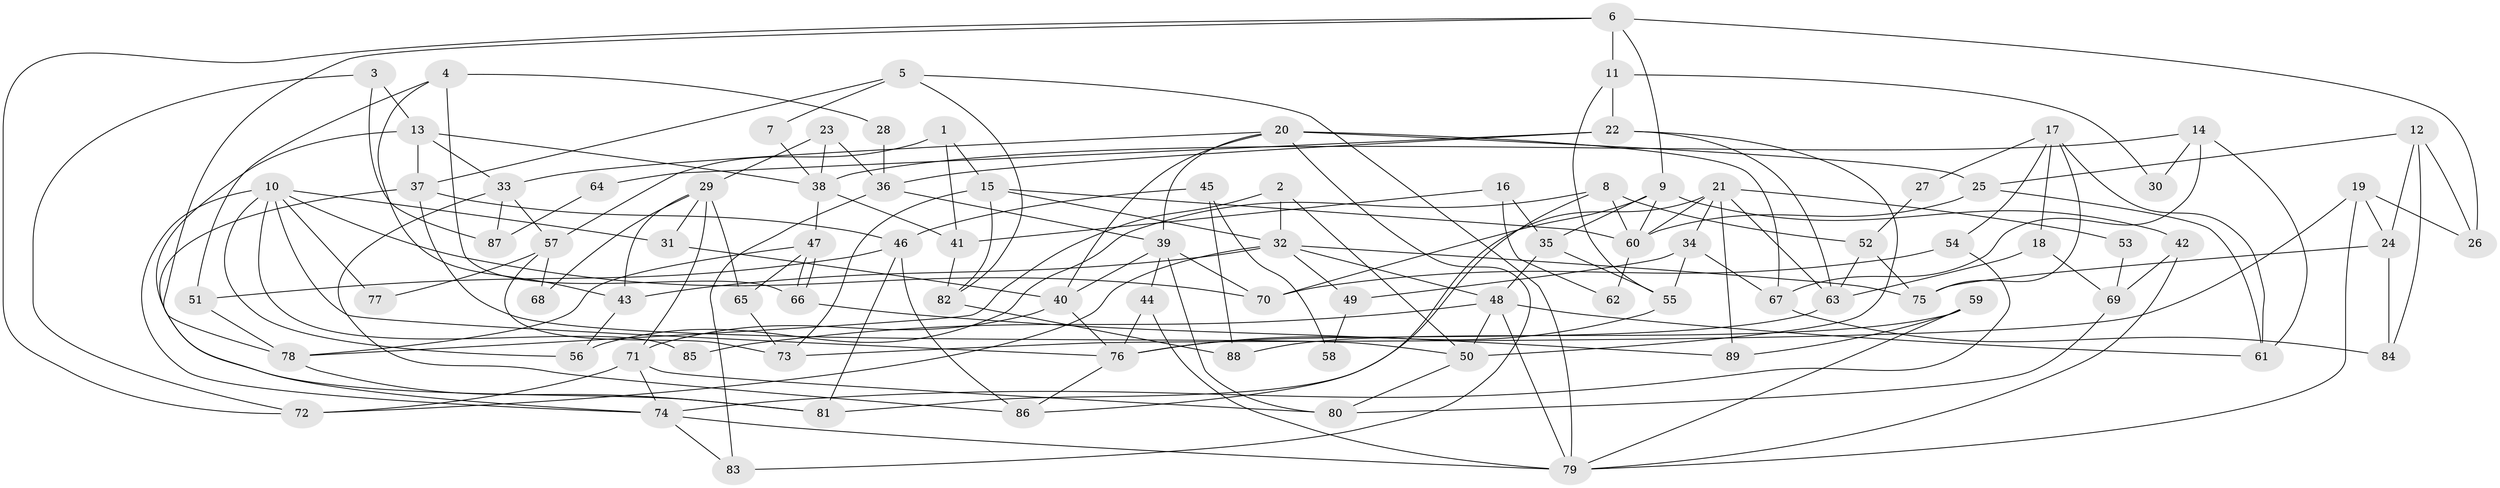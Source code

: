 // coarse degree distribution, {6: 0.20967741935483872, 3: 0.22580645161290322, 5: 0.11290322580645161, 2: 0.0967741935483871, 4: 0.1774193548387097, 7: 0.03225806451612903, 9: 0.04838709677419355, 8: 0.0967741935483871}
// Generated by graph-tools (version 1.1) at 2025/52/02/27/25 19:52:08]
// undirected, 89 vertices, 178 edges
graph export_dot {
graph [start="1"]
  node [color=gray90,style=filled];
  1;
  2;
  3;
  4;
  5;
  6;
  7;
  8;
  9;
  10;
  11;
  12;
  13;
  14;
  15;
  16;
  17;
  18;
  19;
  20;
  21;
  22;
  23;
  24;
  25;
  26;
  27;
  28;
  29;
  30;
  31;
  32;
  33;
  34;
  35;
  36;
  37;
  38;
  39;
  40;
  41;
  42;
  43;
  44;
  45;
  46;
  47;
  48;
  49;
  50;
  51;
  52;
  53;
  54;
  55;
  56;
  57;
  58;
  59;
  60;
  61;
  62;
  63;
  64;
  65;
  66;
  67;
  68;
  69;
  70;
  71;
  72;
  73;
  74;
  75;
  76;
  77;
  78;
  79;
  80;
  81;
  82;
  83;
  84;
  85;
  86;
  87;
  88;
  89;
  1 -- 57;
  1 -- 15;
  1 -- 41;
  2 -- 32;
  2 -- 50;
  2 -- 78;
  3 -- 72;
  3 -- 13;
  3 -- 87;
  4 -- 51;
  4 -- 43;
  4 -- 28;
  4 -- 66;
  5 -- 79;
  5 -- 37;
  5 -- 7;
  5 -- 82;
  6 -- 78;
  6 -- 9;
  6 -- 11;
  6 -- 26;
  6 -- 72;
  7 -- 38;
  8 -- 60;
  8 -- 56;
  8 -- 52;
  8 -- 86;
  9 -- 35;
  9 -- 70;
  9 -- 42;
  9 -- 60;
  10 -- 31;
  10 -- 76;
  10 -- 56;
  10 -- 70;
  10 -- 74;
  10 -- 77;
  10 -- 85;
  11 -- 55;
  11 -- 22;
  11 -- 30;
  12 -- 24;
  12 -- 25;
  12 -- 26;
  12 -- 84;
  13 -- 33;
  13 -- 38;
  13 -- 37;
  13 -- 81;
  14 -- 38;
  14 -- 67;
  14 -- 30;
  14 -- 61;
  15 -- 60;
  15 -- 82;
  15 -- 32;
  15 -- 73;
  16 -- 41;
  16 -- 35;
  16 -- 62;
  17 -- 75;
  17 -- 54;
  17 -- 18;
  17 -- 27;
  17 -- 61;
  18 -- 63;
  18 -- 69;
  19 -- 79;
  19 -- 26;
  19 -- 24;
  19 -- 73;
  20 -- 39;
  20 -- 40;
  20 -- 25;
  20 -- 33;
  20 -- 67;
  20 -- 83;
  21 -- 81;
  21 -- 60;
  21 -- 34;
  21 -- 53;
  21 -- 63;
  21 -- 89;
  22 -- 63;
  22 -- 36;
  22 -- 50;
  22 -- 64;
  23 -- 36;
  23 -- 29;
  23 -- 38;
  24 -- 75;
  24 -- 84;
  25 -- 61;
  25 -- 60;
  27 -- 52;
  28 -- 36;
  29 -- 65;
  29 -- 71;
  29 -- 31;
  29 -- 43;
  29 -- 68;
  31 -- 40;
  32 -- 48;
  32 -- 43;
  32 -- 49;
  32 -- 72;
  32 -- 75;
  33 -- 86;
  33 -- 57;
  33 -- 87;
  34 -- 67;
  34 -- 49;
  34 -- 55;
  35 -- 55;
  35 -- 48;
  36 -- 83;
  36 -- 39;
  37 -- 74;
  37 -- 46;
  37 -- 50;
  38 -- 47;
  38 -- 41;
  39 -- 80;
  39 -- 40;
  39 -- 44;
  39 -- 70;
  40 -- 71;
  40 -- 76;
  41 -- 82;
  42 -- 79;
  42 -- 69;
  43 -- 56;
  44 -- 79;
  44 -- 76;
  45 -- 88;
  45 -- 46;
  45 -- 58;
  46 -- 86;
  46 -- 51;
  46 -- 81;
  47 -- 78;
  47 -- 66;
  47 -- 66;
  47 -- 65;
  48 -- 61;
  48 -- 50;
  48 -- 79;
  48 -- 85;
  49 -- 58;
  50 -- 80;
  51 -- 78;
  52 -- 63;
  52 -- 75;
  53 -- 69;
  54 -- 74;
  54 -- 70;
  55 -- 76;
  57 -- 73;
  57 -- 68;
  57 -- 77;
  59 -- 89;
  59 -- 79;
  59 -- 88;
  60 -- 62;
  63 -- 76;
  64 -- 87;
  65 -- 73;
  66 -- 89;
  67 -- 84;
  69 -- 80;
  71 -- 80;
  71 -- 72;
  71 -- 74;
  74 -- 79;
  74 -- 83;
  76 -- 86;
  78 -- 81;
  82 -- 88;
}
